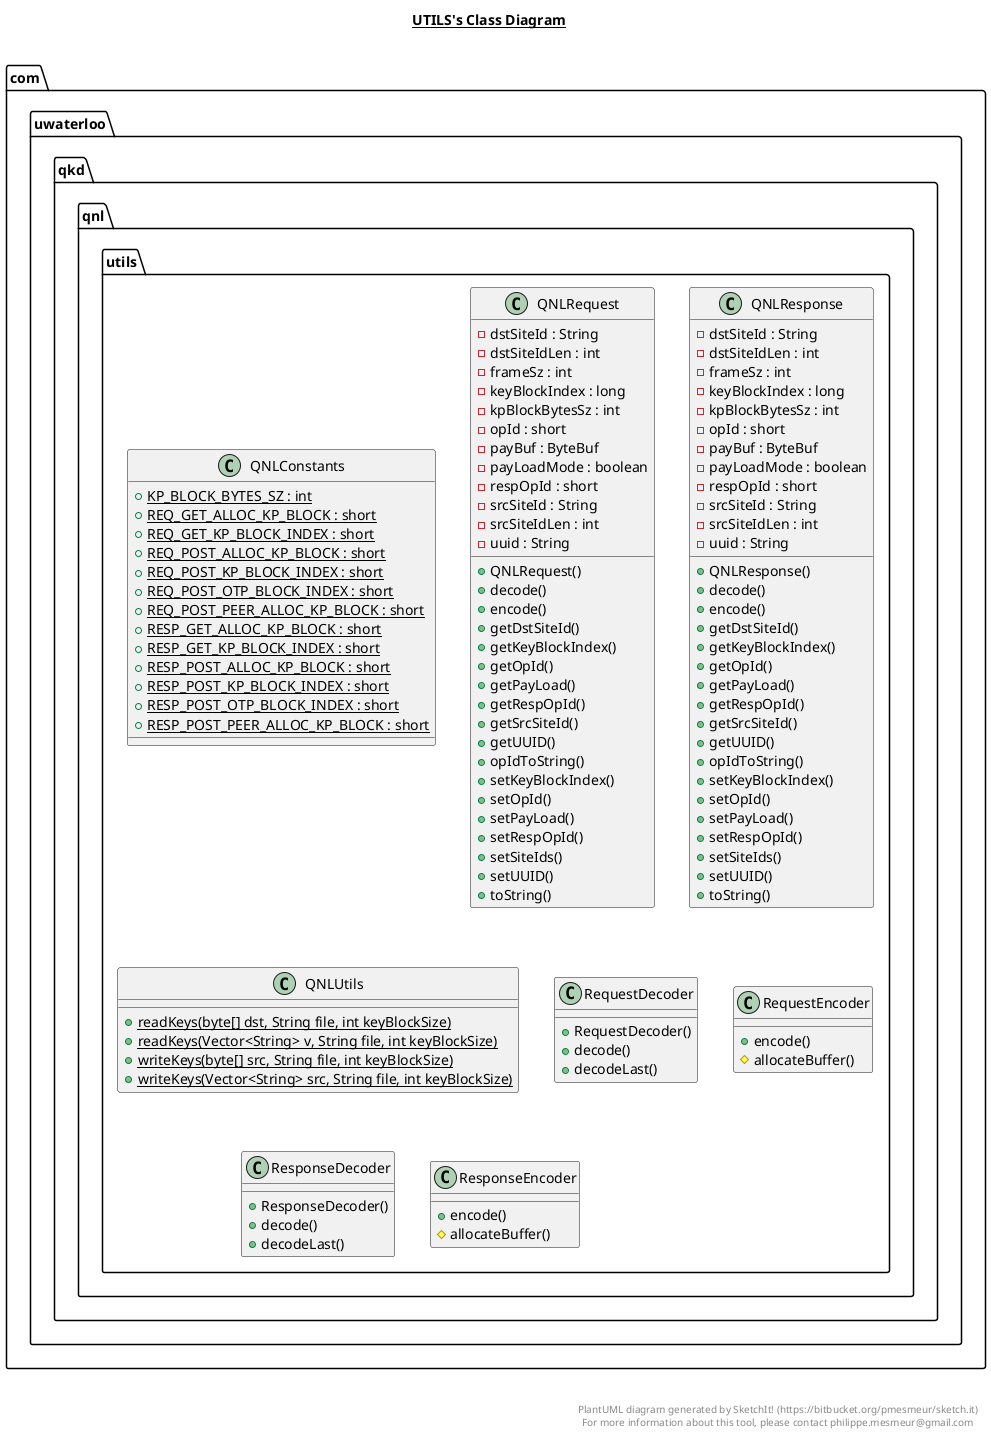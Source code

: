 @startuml

title __UTILS's Class Diagram__\n

  namespace com.uwaterloo.qkd.qnl.utils {
    class com.uwaterloo.qkd.qnl.utils.QNLConstants {
        {static} + KP_BLOCK_BYTES_SZ : int
        {static} + REQ_GET_ALLOC_KP_BLOCK : short
        {static} + REQ_GET_KP_BLOCK_INDEX : short
        {static} + REQ_POST_ALLOC_KP_BLOCK : short
        {static} + REQ_POST_KP_BLOCK_INDEX : short
        {static} + REQ_POST_OTP_BLOCK_INDEX : short
        {static} + REQ_POST_PEER_ALLOC_KP_BLOCK : short
        {static} + RESP_GET_ALLOC_KP_BLOCK : short
        {static} + RESP_GET_KP_BLOCK_INDEX : short
        {static} + RESP_POST_ALLOC_KP_BLOCK : short
        {static} + RESP_POST_KP_BLOCK_INDEX : short
        {static} + RESP_POST_OTP_BLOCK_INDEX : short
        {static} + RESP_POST_PEER_ALLOC_KP_BLOCK : short
    }
  }
  

  namespace com.uwaterloo.qkd.qnl.utils {
    class com.uwaterloo.qkd.qnl.utils.QNLRequest {
        - dstSiteId : String
        - dstSiteIdLen : int
        - frameSz : int
        - keyBlockIndex : long
        - kpBlockBytesSz : int
        - opId : short
        - payBuf : ByteBuf
        - payLoadMode : boolean
        - respOpId : short
        - srcSiteId : String
        - srcSiteIdLen : int
        - uuid : String
        + QNLRequest()
        + decode()
        + encode()
        + getDstSiteId()
        + getKeyBlockIndex()
        + getOpId()
        + getPayLoad()
        + getRespOpId()
        + getSrcSiteId()
        + getUUID()
        + opIdToString()
        + setKeyBlockIndex()
        + setOpId()
        + setPayLoad()
        + setRespOpId()
        + setSiteIds()
        + setUUID()
        + toString()
    }
  }
  

  namespace com.uwaterloo.qkd.qnl.utils {
    class com.uwaterloo.qkd.qnl.utils.QNLResponse {
        - dstSiteId : String
        - dstSiteIdLen : int
        - frameSz : int
        - keyBlockIndex : long
        - kpBlockBytesSz : int
        - opId : short
        - payBuf : ByteBuf
        - payLoadMode : boolean
        - respOpId : short
        - srcSiteId : String
        - srcSiteIdLen : int
        - uuid : String
        + QNLResponse()
        + decode()
        + encode()
        + getDstSiteId()
        + getKeyBlockIndex()
        + getOpId()
        + getPayLoad()
        + getRespOpId()
        + getSrcSiteId()
        + getUUID()
        + opIdToString()
        + setKeyBlockIndex()
        + setOpId()
        + setPayLoad()
        + setRespOpId()
        + setSiteIds()
        + setUUID()
        + toString()
    }
  }
  

  namespace com.uwaterloo.qkd.qnl.utils {
    class com.uwaterloo.qkd.qnl.utils.QNLUtils {
        {static} + readKeys(byte[] dst, String file, int keyBlockSize)
        {static} + readKeys(Vector<String> v, String file, int keyBlockSize)
        {static} + writeKeys(byte[] src, String file, int keyBlockSize)
        {static} + writeKeys(Vector<String> src, String file, int keyBlockSize)
    }
  }
  

  namespace com.uwaterloo.qkd.qnl.utils {
    class com.uwaterloo.qkd.qnl.utils.RequestDecoder {
        + RequestDecoder()
        + decode()
        + decodeLast()
    }
  }
  

  namespace com.uwaterloo.qkd.qnl.utils {
    class com.uwaterloo.qkd.qnl.utils.RequestEncoder {
        + encode()
        # allocateBuffer()
    }
  }
  

  namespace com.uwaterloo.qkd.qnl.utils {
    class com.uwaterloo.qkd.qnl.utils.ResponseDecoder {
        + ResponseDecoder()
        + decode()
        + decodeLast()
    }
  }
  

  namespace com.uwaterloo.qkd.qnl.utils {
    class com.uwaterloo.qkd.qnl.utils.ResponseEncoder {
        + encode()
        # allocateBuffer()
    }
  }
  



right footer


PlantUML diagram generated by SketchIt! (https://bitbucket.org/pmesmeur/sketch.it)
For more information about this tool, please contact philippe.mesmeur@gmail.com
endfooter

@enduml
